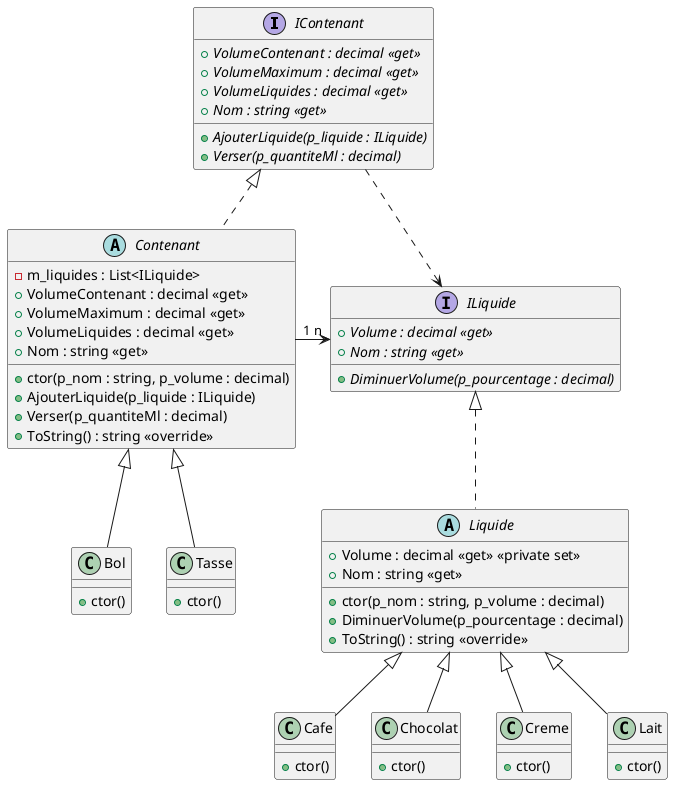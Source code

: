 @startuml Version1

interface IContenant
{
    + {abstract} VolumeContenant : decimal <<get>>
    + {abstract} VolumeMaximum : decimal <<get>>
    + {abstract} VolumeLiquides : decimal <<get>>
    + {abstract} Nom : string <<get>>
    + {abstract} AjouterLiquide(p_liquide : ILiquide)
    + {abstract} Verser(p_quantiteMl : decimal)
}

abstract class Contenant
{
    - m_liquides : List<ILiquide>
    + VolumeContenant : decimal <<get>>
    + VolumeMaximum : decimal <<get>>
    + VolumeLiquides : decimal <<get>>
    + Nom : string <<get>>
    + ctor(p_nom : string, p_volume : decimal)
    + AjouterLiquide(p_liquide : ILiquide)
    + Verser(p_quantiteMl : decimal)
    + ToString() : string <<override>>
}

class Bol {
    + ctor()
}

class Tasse {
    + ctor()
}

IContenant <|.. Contenant

Contenant <|-- Bol

Contenant <|-- Tasse

interface ILiquide
{
    + {abstract} Volume : decimal <<get>>
    + {abstract} Nom : string <<get>>
    + {abstract} DiminuerVolume(p_pourcentage : decimal)
}

abstract class Liquide
{
    + Volume : decimal <<get>> <<private set>>
    + Nom : string <<get>>
    + ctor(p_nom : string, p_volume : decimal)
    + DiminuerVolume(p_pourcentage : decimal)
    + ToString() : string <<override>>
}

ILiquide  <.left.   IContenant

Contenant "1" -right-> "n" ILiquide 

ILiquide <|.. Liquide

class Cafe {
    + ctor()
}

class Chocolat{
    + ctor()
}

class Creme {
    + ctor()
}

class Lait {
    + ctor()
}

Liquide <|-- Cafe
Liquide <|-- Chocolat
Liquide <|-- Creme
Liquide <|-- Lait

@enduml

